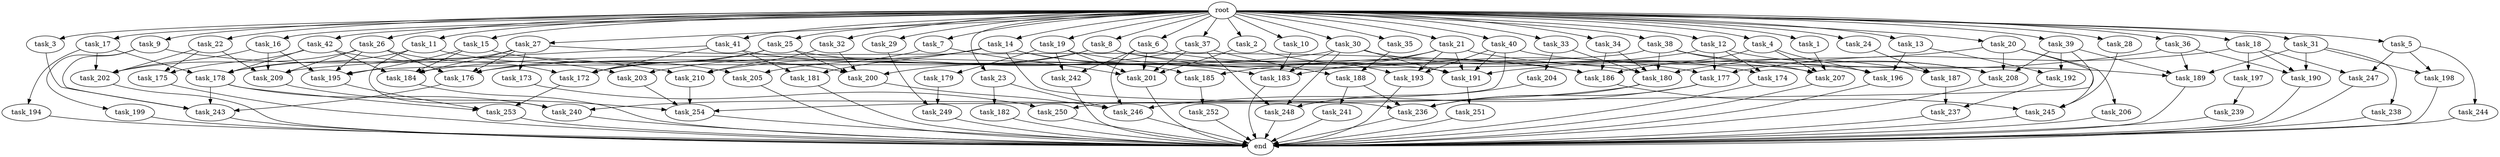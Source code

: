 digraph G {
  task_12 [size="2.048000"];
  task_199 [size="1099511627.776000"];
  task_36 [size="2.048000"];
  task_180 [size="3058016714.752000"];
  task_253 [size="3264175144.960000"];
  task_42 [size="2.048000"];
  task_19 [size="2.048000"];
  task_249 [size="1786706395.136000"];
  task_196 [size="2972117368.832000"];
  root [size="0.000000"];
  task_10 [size="2.048000"];
  task_18 [size="2.048000"];
  task_1 [size="2.048000"];
  task_189 [size="4501125726.208000"];
  task_183 [size="3710851743.744000"];
  task_4 [size="2.048000"];
  task_33 [size="2.048000"];
  task_22 [size="2.048000"];
  task_205 [size="2199023255.552000"];
  task_15 [size="2.048000"];
  task_5 [size="2.048000"];
  end [size="0.000000"];
  task_206 [size="429496729.600000"];
  task_246 [size="1477468749.824000"];
  task_14 [size="2.048000"];
  task_244 [size="154618822.656000"];
  task_38 [size="2.048000"];
  task_252 [size="1391569403.904000"];
  task_241 [size="429496729.600000"];
  task_16 [size="2.048000"];
  task_7 [size="2.048000"];
  task_242 [size="1666447310.848000"];
  task_27 [size="2.048000"];
  task_203 [size="2491081031.680000"];
  task_26 [size="2.048000"];
  task_177 [size="3332894621.696000"];
  task_239 [size="1717986918.400000"];
  task_209 [size="1769526525.952000"];
  task_254 [size="2731599200.256000"];
  task_176 [size="1958505086.976000"];
  task_30 [size="2.048000"];
  task_245 [size="1340029796.352000"];
  task_172 [size="2027224563.712000"];
  task_200 [size="2972117368.832000"];
  task_197 [size="1391569403.904000"];
  task_39 [size="2.048000"];
  task_179 [size="1391569403.904000"];
  task_182 [size="429496729.600000"];
  task_192 [size="996432412.672000"];
  task_204 [size="1391569403.904000"];
  task_201 [size="3195455668.224000"];
  task_17 [size="2.048000"];
  task_237 [size="910533066.752000"];
  task_193 [size="2302102470.656000"];
  task_194 [size="618475290.624000"];
  task_2 [size="2.048000"];
  task_41 [size="2.048000"];
  task_35 [size="2.048000"];
  task_3 [size="2.048000"];
  task_187 [size="1460288880.640000"];
  task_247 [size="1546188226.560000"];
  task_40 [size="2.048000"];
  task_181 [size="1254130450.432000"];
  task_184 [size="2817498546.176000"];
  task_8 [size="2.048000"];
  task_191 [size="3607772528.640000"];
  task_173 [size="429496729.600000"];
  task_198 [size="1254130450.432000"];
  task_21 [size="2.048000"];
  task_28 [size="2.048000"];
  task_175 [size="2783138807.808000"];
  task_25 [size="2.048000"];
  task_23 [size="2.048000"];
  task_190 [size="4209067950.080000"];
  task_6 [size="2.048000"];
  task_207 [size="3453153705.984000"];
  task_32 [size="2.048000"];
  task_250 [size="1683627180.032000"];
  task_20 [size="2.048000"];
  task_243 [size="4071628996.608000"];
  task_238 [size="1099511627.776000"];
  task_9 [size="2.048000"];
  task_37 [size="2.048000"];
  task_236 [size="1958505086.976000"];
  task_248 [size="1735166787.584000"];
  task_188 [size="1786706395.136000"];
  task_195 [size="446676598.784000"];
  task_185 [size="1717986918.400000"];
  task_31 [size="2.048000"];
  task_186 [size="3607772528.640000"];
  task_34 [size="2.048000"];
  task_240 [size="1529008357.376000"];
  task_202 [size="2233382993.920000"];
  task_29 [size="2.048000"];
  task_174 [size="1116691496.960000"];
  task_178 [size="3539053051.904000"];
  task_13 [size="2.048000"];
  task_251 [size="274877906.944000"];
  task_24 [size="2.048000"];
  task_208 [size="2181843386.368000"];
  task_11 [size="2.048000"];
  task_210 [size="1786706395.136000"];

  task_12 -> task_177 [size="411041792.000000"];
  task_12 -> task_184 [size="411041792.000000"];
  task_12 -> task_208 [size="411041792.000000"];
  task_12 -> task_174 [size="411041792.000000"];
  task_199 -> end [size="1.000000"];
  task_36 -> task_190 [size="838860800.000000"];
  task_36 -> task_191 [size="838860800.000000"];
  task_36 -> task_189 [size="838860800.000000"];
  task_180 -> task_236 [size="134217728.000000"];
  task_180 -> task_240 [size="134217728.000000"];
  task_253 -> end [size="1.000000"];
  task_42 -> task_175 [size="679477248.000000"];
  task_42 -> task_184 [size="679477248.000000"];
  task_42 -> task_203 [size="679477248.000000"];
  task_42 -> task_178 [size="679477248.000000"];
  task_19 -> task_201 [size="679477248.000000"];
  task_19 -> task_186 [size="679477248.000000"];
  task_19 -> task_179 [size="679477248.000000"];
  task_19 -> task_242 [size="679477248.000000"];
  task_249 -> end [size="1.000000"];
  task_196 -> end [size="1.000000"];
  root -> task_12 [size="1.000000"];
  root -> task_35 [size="1.000000"];
  root -> task_14 [size="1.000000"];
  root -> task_36 [size="1.000000"];
  root -> task_37 [size="1.000000"];
  root -> task_6 [size="1.000000"];
  root -> task_32 [size="1.000000"];
  root -> task_38 [size="1.000000"];
  root -> task_42 [size="1.000000"];
  root -> task_19 [size="1.000000"];
  root -> task_13 [size="1.000000"];
  root -> task_20 [size="1.000000"];
  root -> task_16 [size="1.000000"];
  root -> task_9 [size="1.000000"];
  root -> task_31 [size="1.000000"];
  root -> task_10 [size="1.000000"];
  root -> task_1 [size="1.000000"];
  root -> task_18 [size="1.000000"];
  root -> task_5 [size="1.000000"];
  root -> task_2 [size="1.000000"];
  root -> task_4 [size="1.000000"];
  root -> task_27 [size="1.000000"];
  root -> task_41 [size="1.000000"];
  root -> task_11 [size="1.000000"];
  root -> task_23 [size="1.000000"];
  root -> task_3 [size="1.000000"];
  root -> task_26 [size="1.000000"];
  root -> task_7 [size="1.000000"];
  root -> task_40 [size="1.000000"];
  root -> task_34 [size="1.000000"];
  root -> task_17 [size="1.000000"];
  root -> task_33 [size="1.000000"];
  root -> task_15 [size="1.000000"];
  root -> task_22 [size="1.000000"];
  root -> task_29 [size="1.000000"];
  root -> task_8 [size="1.000000"];
  root -> task_30 [size="1.000000"];
  root -> task_39 [size="1.000000"];
  root -> task_25 [size="1.000000"];
  root -> task_24 [size="1.000000"];
  root -> task_21 [size="1.000000"];
  root -> task_28 [size="1.000000"];
  task_10 -> task_183 [size="838860800.000000"];
  task_18 -> task_197 [size="679477248.000000"];
  task_18 -> task_190 [size="679477248.000000"];
  task_18 -> task_247 [size="679477248.000000"];
  task_18 -> task_177 [size="679477248.000000"];
  task_1 -> task_207 [size="679477248.000000"];
  task_189 -> end [size="1.000000"];
  task_183 -> end [size="1.000000"];
  task_4 -> task_196 [size="838860800.000000"];
  task_4 -> task_186 [size="838860800.000000"];
  task_4 -> task_207 [size="838860800.000000"];
  task_33 -> task_180 [size="679477248.000000"];
  task_33 -> task_204 [size="679477248.000000"];
  task_22 -> task_175 [size="679477248.000000"];
  task_22 -> task_202 [size="679477248.000000"];
  task_22 -> task_209 [size="679477248.000000"];
  task_205 -> end [size="1.000000"];
  task_15 -> task_184 [size="75497472.000000"];
  task_15 -> task_195 [size="75497472.000000"];
  task_15 -> task_200 [size="75497472.000000"];
  task_5 -> task_247 [size="75497472.000000"];
  task_5 -> task_244 [size="75497472.000000"];
  task_5 -> task_198 [size="75497472.000000"];
  task_206 -> end [size="1.000000"];
  task_246 -> end [size="1.000000"];
  task_14 -> task_183 [size="536870912.000000"];
  task_14 -> task_236 [size="536870912.000000"];
  task_14 -> task_203 [size="536870912.000000"];
  task_14 -> task_181 [size="536870912.000000"];
  task_14 -> task_185 [size="536870912.000000"];
  task_244 -> end [size="1.000000"];
  task_38 -> task_180 [size="33554432.000000"];
  task_38 -> task_195 [size="33554432.000000"];
  task_38 -> task_207 [size="33554432.000000"];
  task_38 -> task_208 [size="33554432.000000"];
  task_252 -> end [size="1.000000"];
  task_241 -> end [size="1.000000"];
  task_16 -> task_202 [size="33554432.000000"];
  task_16 -> task_195 [size="33554432.000000"];
  task_16 -> task_209 [size="33554432.000000"];
  task_7 -> task_201 [size="301989888.000000"];
  task_7 -> task_172 [size="301989888.000000"];
  task_242 -> end [size="1.000000"];
  task_27 -> task_184 [size="209715200.000000"];
  task_27 -> task_178 [size="209715200.000000"];
  task_27 -> task_173 [size="209715200.000000"];
  task_27 -> task_186 [size="209715200.000000"];
  task_27 -> task_176 [size="209715200.000000"];
  task_203 -> task_254 [size="33554432.000000"];
  task_26 -> task_172 [size="75497472.000000"];
  task_26 -> task_202 [size="75497472.000000"];
  task_26 -> task_195 [size="75497472.000000"];
  task_26 -> task_176 [size="75497472.000000"];
  task_26 -> task_209 [size="75497472.000000"];
  task_177 -> task_236 [size="75497472.000000"];
  task_177 -> task_246 [size="75497472.000000"];
  task_239 -> end [size="1.000000"];
  task_209 -> task_254 [size="679477248.000000"];
  task_254 -> end [size="1.000000"];
  task_176 -> task_243 [size="838860800.000000"];
  task_30 -> task_183 [size="134217728.000000"];
  task_30 -> task_248 [size="134217728.000000"];
  task_30 -> task_176 [size="134217728.000000"];
  task_30 -> task_174 [size="134217728.000000"];
  task_30 -> task_191 [size="134217728.000000"];
  task_245 -> end [size="1.000000"];
  task_172 -> task_253 [size="679477248.000000"];
  task_200 -> task_246 [size="301989888.000000"];
  task_197 -> task_239 [size="838860800.000000"];
  task_39 -> task_192 [size="411041792.000000"];
  task_39 -> task_208 [size="411041792.000000"];
  task_39 -> task_189 [size="411041792.000000"];
  task_39 -> task_254 [size="411041792.000000"];
  task_179 -> task_249 [size="33554432.000000"];
  task_182 -> end [size="1.000000"];
  task_192 -> task_237 [size="33554432.000000"];
  task_204 -> task_248 [size="679477248.000000"];
  task_201 -> end [size="1.000000"];
  task_17 -> task_202 [size="301989888.000000"];
  task_17 -> task_194 [size="301989888.000000"];
  task_17 -> task_178 [size="301989888.000000"];
  task_237 -> end [size="1.000000"];
  task_193 -> end [size="1.000000"];
  task_194 -> end [size="1.000000"];
  task_2 -> task_201 [size="411041792.000000"];
  task_2 -> task_193 [size="411041792.000000"];
  task_41 -> task_172 [size="75497472.000000"];
  task_41 -> task_191 [size="75497472.000000"];
  task_41 -> task_181 [size="75497472.000000"];
  task_41 -> task_209 [size="75497472.000000"];
  task_35 -> task_188 [size="838860800.000000"];
  task_3 -> task_243 [size="536870912.000000"];
  task_187 -> task_237 [size="411041792.000000"];
  task_247 -> end [size="1.000000"];
  task_40 -> task_250 [size="411041792.000000"];
  task_40 -> task_191 [size="411041792.000000"];
  task_40 -> task_189 [size="411041792.000000"];
  task_40 -> task_193 [size="411041792.000000"];
  task_181 -> end [size="1.000000"];
  task_184 -> end [size="1.000000"];
  task_8 -> task_205 [size="536870912.000000"];
  task_8 -> task_177 [size="536870912.000000"];
  task_8 -> task_196 [size="536870912.000000"];
  task_8 -> task_200 [size="536870912.000000"];
  task_191 -> task_251 [size="134217728.000000"];
  task_173 -> task_250 [size="411041792.000000"];
  task_198 -> end [size="1.000000"];
  task_21 -> task_183 [size="301989888.000000"];
  task_21 -> task_187 [size="301989888.000000"];
  task_21 -> task_191 [size="301989888.000000"];
  task_21 -> task_185 [size="301989888.000000"];
  task_21 -> task_193 [size="301989888.000000"];
  task_28 -> task_245 [size="33554432.000000"];
  task_175 -> end [size="1.000000"];
  task_25 -> task_180 [size="536870912.000000"];
  task_25 -> task_172 [size="536870912.000000"];
  task_25 -> task_176 [size="536870912.000000"];
  task_25 -> task_200 [size="536870912.000000"];
  task_23 -> task_182 [size="209715200.000000"];
  task_23 -> task_246 [size="209715200.000000"];
  task_190 -> end [size="1.000000"];
  task_6 -> task_201 [size="134217728.000000"];
  task_6 -> task_207 [size="134217728.000000"];
  task_6 -> task_246 [size="134217728.000000"];
  task_6 -> task_242 [size="134217728.000000"];
  task_207 -> end [size="1.000000"];
  task_32 -> task_200 [size="301989888.000000"];
  task_32 -> task_210 [size="301989888.000000"];
  task_250 -> end [size="1.000000"];
  task_20 -> task_180 [size="209715200.000000"];
  task_20 -> task_206 [size="209715200.000000"];
  task_20 -> task_208 [size="209715200.000000"];
  task_20 -> task_245 [size="209715200.000000"];
  task_243 -> end [size="1.000000"];
  task_238 -> end [size="1.000000"];
  task_9 -> task_243 [size="536870912.000000"];
  task_9 -> task_199 [size="536870912.000000"];
  task_9 -> task_210 [size="536870912.000000"];
  task_37 -> task_201 [size="33554432.000000"];
  task_37 -> task_248 [size="33554432.000000"];
  task_37 -> task_188 [size="33554432.000000"];
  task_37 -> task_210 [size="33554432.000000"];
  task_236 -> end [size="1.000000"];
  task_248 -> end [size="1.000000"];
  task_188 -> task_236 [size="209715200.000000"];
  task_188 -> task_241 [size="209715200.000000"];
  task_195 -> task_253 [size="838860800.000000"];
  task_185 -> task_252 [size="679477248.000000"];
  task_31 -> task_190 [size="536870912.000000"];
  task_31 -> task_198 [size="536870912.000000"];
  task_31 -> task_238 [size="536870912.000000"];
  task_31 -> task_189 [size="536870912.000000"];
  task_186 -> task_245 [size="411041792.000000"];
  task_34 -> task_180 [size="33554432.000000"];
  task_34 -> task_186 [size="33554432.000000"];
  task_240 -> end [size="1.000000"];
  task_202 -> end [size="1.000000"];
  task_29 -> task_249 [size="838860800.000000"];
  task_174 -> end [size="1.000000"];
  task_178 -> task_240 [size="75497472.000000"];
  task_178 -> task_243 [size="75497472.000000"];
  task_178 -> task_253 [size="75497472.000000"];
  task_13 -> task_196 [size="75497472.000000"];
  task_13 -> task_192 [size="75497472.000000"];
  task_251 -> end [size="1.000000"];
  task_24 -> task_187 [size="411041792.000000"];
  task_208 -> end [size="1.000000"];
  task_11 -> task_205 [size="536870912.000000"];
  task_11 -> task_240 [size="536870912.000000"];
  task_11 -> task_178 [size="536870912.000000"];
  task_210 -> task_254 [size="209715200.000000"];
}
